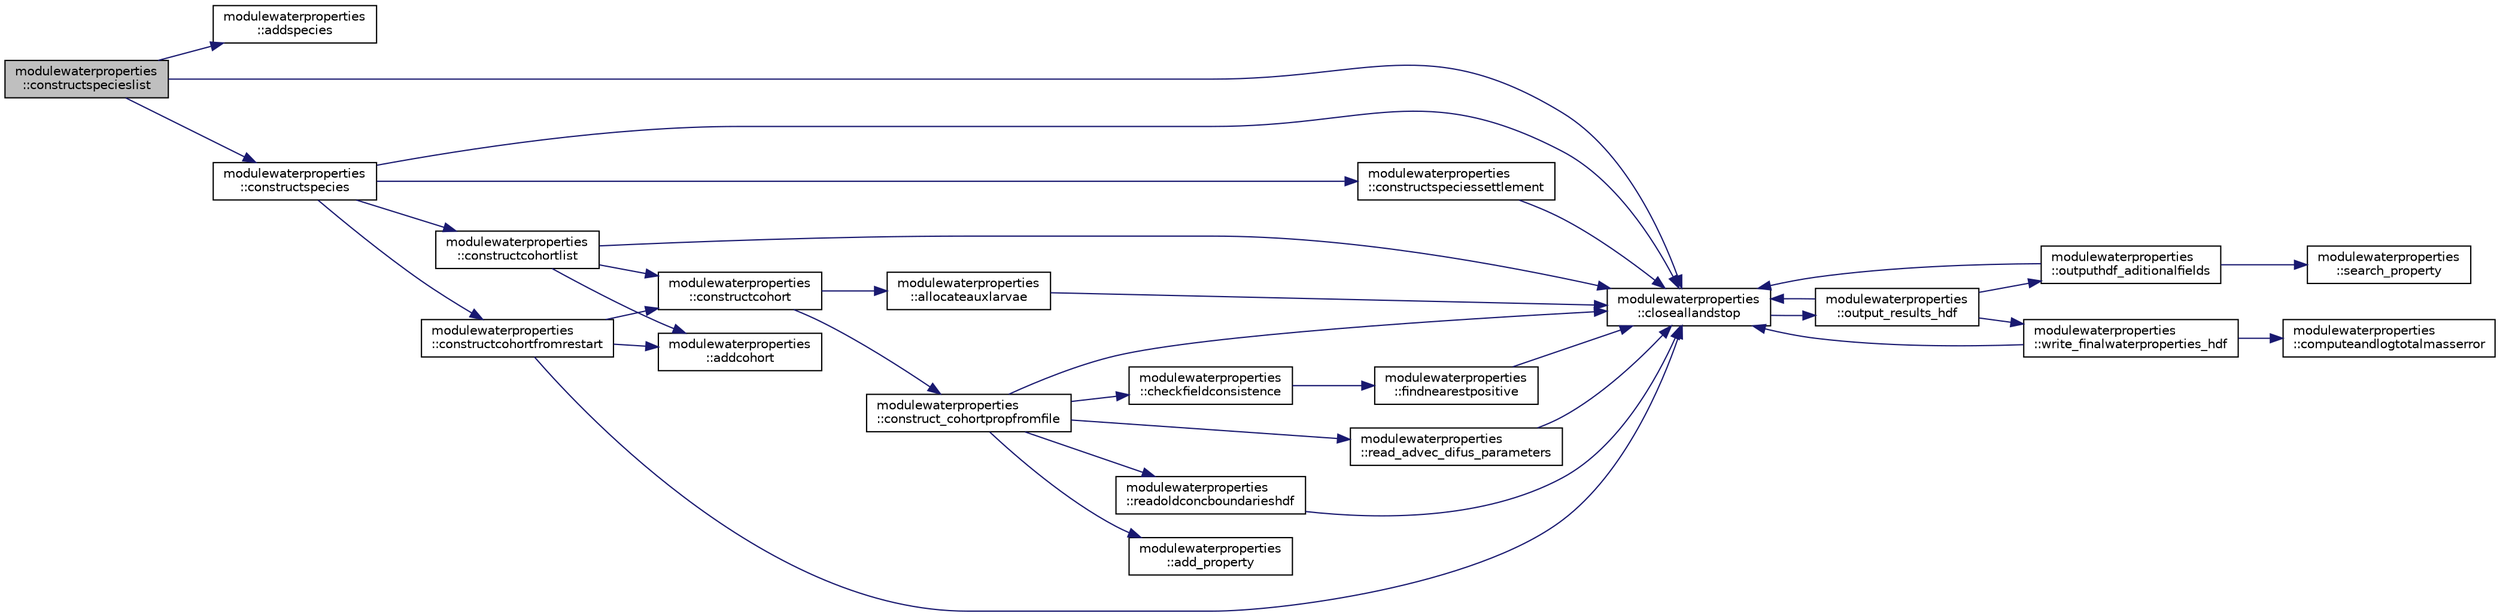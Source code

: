 digraph "modulewaterproperties::constructspecieslist"
{
 // LATEX_PDF_SIZE
  edge [fontname="Helvetica",fontsize="10",labelfontname="Helvetica",labelfontsize="10"];
  node [fontname="Helvetica",fontsize="10",shape=record];
  rankdir="LR";
  Node1 [label="modulewaterproperties\l::constructspecieslist",height=0.2,width=0.4,color="black", fillcolor="grey75", style="filled", fontcolor="black",tooltip=" "];
  Node1 -> Node2 [color="midnightblue",fontsize="10",style="solid"];
  Node2 [label="modulewaterproperties\l::addspecies",height=0.2,width=0.4,color="black", fillcolor="white", style="filled",URL="$namespacemodulewaterproperties.html#a3a5d5bfc3fea263034ab4c86a339e9f5",tooltip=" "];
  Node1 -> Node3 [color="midnightblue",fontsize="10",style="solid"];
  Node3 [label="modulewaterproperties\l::closeallandstop",height=0.2,width=0.4,color="black", fillcolor="white", style="filled",URL="$namespacemodulewaterproperties.html#a5bb74dfe4637836633ca6817a4a72758",tooltip=" "];
  Node3 -> Node4 [color="midnightblue",fontsize="10",style="solid"];
  Node4 [label="modulewaterproperties\l::output_results_hdf",height=0.2,width=0.4,color="black", fillcolor="white", style="filled",URL="$namespacemodulewaterproperties.html#a78143a2ee73e78a6441a03852a7b9f9a",tooltip=" "];
  Node4 -> Node3 [color="midnightblue",fontsize="10",style="solid"];
  Node4 -> Node5 [color="midnightblue",fontsize="10",style="solid"];
  Node5 [label="modulewaterproperties\l::outputhdf_aditionalfields",height=0.2,width=0.4,color="black", fillcolor="white", style="filled",URL="$namespacemodulewaterproperties.html#a0e590dc368b505cd9ea918d724d3eee3",tooltip=" "];
  Node5 -> Node3 [color="midnightblue",fontsize="10",style="solid"];
  Node5 -> Node6 [color="midnightblue",fontsize="10",style="solid"];
  Node6 [label="modulewaterproperties\l::search_property",height=0.2,width=0.4,color="black", fillcolor="white", style="filled",URL="$namespacemodulewaterproperties.html#ae6b7d758da27fb15faee52b3ed14029d",tooltip=" "];
  Node4 -> Node7 [color="midnightblue",fontsize="10",style="solid"];
  Node7 [label="modulewaterproperties\l::write_finalwaterproperties_hdf",height=0.2,width=0.4,color="black", fillcolor="white", style="filled",URL="$namespacemodulewaterproperties.html#a2893cea8ca427b1290aeb65593659aa0",tooltip=" "];
  Node7 -> Node3 [color="midnightblue",fontsize="10",style="solid"];
  Node7 -> Node8 [color="midnightblue",fontsize="10",style="solid"];
  Node8 [label="modulewaterproperties\l::computeandlogtotalmasserror",height=0.2,width=0.4,color="black", fillcolor="white", style="filled",URL="$namespacemodulewaterproperties.html#af1b9165b0e72747e4478868c7e5eff00",tooltip=" "];
  Node1 -> Node9 [color="midnightblue",fontsize="10",style="solid"];
  Node9 [label="modulewaterproperties\l::constructspecies",height=0.2,width=0.4,color="black", fillcolor="white", style="filled",URL="$namespacemodulewaterproperties.html#a34a1aa06efecd62c35348355c7bab36e",tooltip=" "];
  Node9 -> Node3 [color="midnightblue",fontsize="10",style="solid"];
  Node9 -> Node10 [color="midnightblue",fontsize="10",style="solid"];
  Node10 [label="modulewaterproperties\l::constructcohortfromrestart",height=0.2,width=0.4,color="black", fillcolor="white", style="filled",URL="$namespacemodulewaterproperties.html#a1c0b4f7abb2ee1226f22838efe265c80",tooltip=" "];
  Node10 -> Node11 [color="midnightblue",fontsize="10",style="solid"];
  Node11 [label="modulewaterproperties\l::addcohort",height=0.2,width=0.4,color="black", fillcolor="white", style="filled",URL="$namespacemodulewaterproperties.html#a2a206e94af2b9f46781896fdc7ccfb3a",tooltip=" "];
  Node10 -> Node3 [color="midnightblue",fontsize="10",style="solid"];
  Node10 -> Node12 [color="midnightblue",fontsize="10",style="solid"];
  Node12 [label="modulewaterproperties\l::constructcohort",height=0.2,width=0.4,color="black", fillcolor="white", style="filled",URL="$namespacemodulewaterproperties.html#ae8f037a58e95e5182b8c0d4b073ad271",tooltip=" "];
  Node12 -> Node13 [color="midnightblue",fontsize="10",style="solid"];
  Node13 [label="modulewaterproperties\l::allocateauxlarvae",height=0.2,width=0.4,color="black", fillcolor="white", style="filled",URL="$namespacemodulewaterproperties.html#a7cc00cb7efcee6190d254a8eb846064c",tooltip=" "];
  Node13 -> Node3 [color="midnightblue",fontsize="10",style="solid"];
  Node12 -> Node14 [color="midnightblue",fontsize="10",style="solid"];
  Node14 [label="modulewaterproperties\l::construct_cohortpropfromfile",height=0.2,width=0.4,color="black", fillcolor="white", style="filled",URL="$namespacemodulewaterproperties.html#ad9060a1bd0766835e26c1961f52d84a0",tooltip=" "];
  Node14 -> Node15 [color="midnightblue",fontsize="10",style="solid"];
  Node15 [label="modulewaterproperties\l::add_property",height=0.2,width=0.4,color="black", fillcolor="white", style="filled",URL="$namespacemodulewaterproperties.html#ac86532460470d9c3746a9645ede24903",tooltip=" "];
  Node14 -> Node16 [color="midnightblue",fontsize="10",style="solid"];
  Node16 [label="modulewaterproperties\l::checkfieldconsistence",height=0.2,width=0.4,color="black", fillcolor="white", style="filled",URL="$namespacemodulewaterproperties.html#ae1f665f653d3f72ef388bbb889ec57c9",tooltip=" "];
  Node16 -> Node17 [color="midnightblue",fontsize="10",style="solid"];
  Node17 [label="modulewaterproperties\l::findnearestpositive",height=0.2,width=0.4,color="black", fillcolor="white", style="filled",URL="$namespacemodulewaterproperties.html#a9af27763ee733163a23f71ee92aafb09",tooltip=" "];
  Node17 -> Node3 [color="midnightblue",fontsize="10",style="solid"];
  Node14 -> Node3 [color="midnightblue",fontsize="10",style="solid"];
  Node14 -> Node18 [color="midnightblue",fontsize="10",style="solid"];
  Node18 [label="modulewaterproperties\l::read_advec_difus_parameters",height=0.2,width=0.4,color="black", fillcolor="white", style="filled",URL="$namespacemodulewaterproperties.html#a178c0df0a5c46c1d129d7dfd6e6982fc",tooltip=" "];
  Node18 -> Node3 [color="midnightblue",fontsize="10",style="solid"];
  Node14 -> Node19 [color="midnightblue",fontsize="10",style="solid"];
  Node19 [label="modulewaterproperties\l::readoldconcboundarieshdf",height=0.2,width=0.4,color="black", fillcolor="white", style="filled",URL="$namespacemodulewaterproperties.html#ab37c7ef1af4bcefaf38220a0ce3fdf12",tooltip=" "];
  Node19 -> Node3 [color="midnightblue",fontsize="10",style="solid"];
  Node9 -> Node20 [color="midnightblue",fontsize="10",style="solid"];
  Node20 [label="modulewaterproperties\l::constructcohortlist",height=0.2,width=0.4,color="black", fillcolor="white", style="filled",URL="$namespacemodulewaterproperties.html#abc72b5ed3f87133ad8c1dfd787c6eee5",tooltip=" "];
  Node20 -> Node11 [color="midnightblue",fontsize="10",style="solid"];
  Node20 -> Node3 [color="midnightblue",fontsize="10",style="solid"];
  Node20 -> Node12 [color="midnightblue",fontsize="10",style="solid"];
  Node9 -> Node21 [color="midnightblue",fontsize="10",style="solid"];
  Node21 [label="modulewaterproperties\l::constructspeciessettlement",height=0.2,width=0.4,color="black", fillcolor="white", style="filled",URL="$namespacemodulewaterproperties.html#a3d2b79958b73c28e20d23afd2fe092ef",tooltip=" "];
  Node21 -> Node3 [color="midnightblue",fontsize="10",style="solid"];
}
